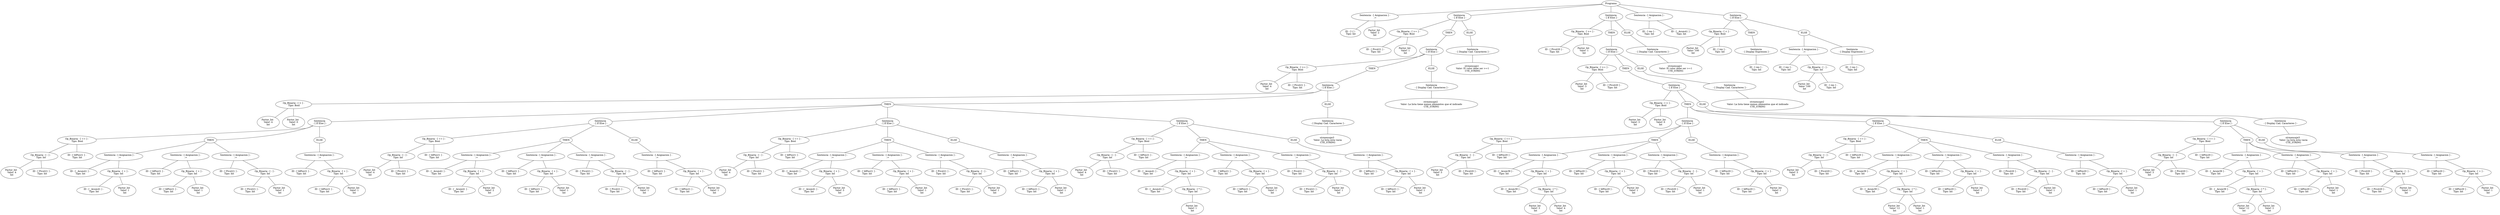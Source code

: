 graph G {nodo_programa[label="Programa"]
nodo_162311152[label="Sentencia - [ Asignacion ] -
 :="]
nodo_programa--nodo_162311152
nodo_1523591153[label=" ID - [ t ] - 
 Tipo: Int"]
nodo_162311152--nodo_1523591153
nodo_276205867[label="Factor_Int  
 Valor: 2 
Int"]
nodo_162311152--nodo_276205867
nodo_650017507[label="Sentencia
 - [ If Else ] -"]
nodo_programa--nodo_650017507
nodo_2015918994[label=" Op_Binaria - [ >= ] - 
 Tipo: Bool"]
nodo_650017507--nodo_2015918994
nodo_600804984[label=" ID - [ Pivot21 ] - 
 Tipo: Int"]
nodo_2015918994--nodo_600804984
nodo_2029767263[label="Factor_Int  
 Valor: 1 
Int"]
nodo_2015918994--nodo_2029767263
nodo_6500175071[label="THEN"]
nodo_650017507--nodo_6500175071
nodo_759684801[label="Sentencia
 - [ If Else ] -"]
nodo_6500175071--nodo_759684801
nodo_378061840[label=" Op_Binaria - [ >= ] - 
 Tipo: Bool"]
nodo_759684801--nodo_378061840
nodo_1231762679[label="Factor_Int  
 Valor: 4 
Int"]
nodo_378061840--nodo_1231762679
nodo_1877255863[label=" ID - [ Pivot21 ] - 
 Tipo: Int"]
nodo_378061840--nodo_1877255863
nodo_7596848011[label="THEN"]
nodo_759684801--nodo_7596848011
nodo_2085014620[label="Sentencia
 - [ If Else ] -"]
nodo_7596848011--nodo_2085014620
nodo_750661504[label=" Op_Binaria - [ > ] - 
 Tipo: Bool"]
nodo_2085014620--nodo_750661504
nodo_1013082732[label="Factor_Int  
 Valor: 4 
Int"]
nodo_750661504--nodo_1013082732
nodo_1996071497[label="Factor_Int  
 Valor: 0 
Int"]
nodo_750661504--nodo_1996071497
nodo_20850146201[label="THEN"]
nodo_2085014620--nodo_20850146201
nodo_1016571110[label="Sentencia
 - [ If Else ] -"]
nodo_20850146201--nodo_1016571110
nodo_1636323035[label=" Op_Binaria - [ == ] - 
 Tipo: Bool"]
nodo_1016571110--nodo_1636323035
nodo_1318480268[label=" Op_Binaria - [ - ] - 
 Tipo: Int"]
nodo_1636323035--nodo_1318480268
nodo_1975939581[label="Factor_Int  
 Valor: 4 
Int"]
nodo_1318480268--nodo_1975939581
nodo_1962367799[label=" ID - [ Pivot21 ] - 
 Tipo: Int"]
nodo_1318480268--nodo_1962367799
nodo_1470770660[label=" ID - [ IdPos21 ] - 
 Tipo: Int"]
nodo_1636323035--nodo_1470770660
nodo_10165711101[label="THEN"]
nodo_1016571110--nodo_10165711101
nodo_705557652[label="Sentencia - [ Asignacion ] -
 :="]
nodo_10165711101--nodo_705557652
nodo_1812079025[label=" ID - [ _Acum41 ] - 
 Tipo: Int"]
nodo_705557652--nodo_1812079025
nodo_576905701[label=" Op_Binaria - [ + ] - 
 Tipo: Int"]
nodo_705557652--nodo_576905701
nodo_614542656[label=" ID - [ _Acum41 ] - 
 Tipo: Int"]
nodo_576905701--nodo_614542656
nodo_1271612207[label="Factor_Int  
 Valor: 1 
Int"]
nodo_576905701--nodo_1271612207
nodo_1632490516[label="Sentencia - [ Asignacion ] -
 :="]
nodo_10165711101--nodo_1632490516
nodo_473923109[label=" ID - [ IdPos21 ] - 
 Tipo: Int"]
nodo_1632490516--nodo_473923109
nodo_694671758[label=" Op_Binaria - [ + ] - 
 Tipo: Int"]
nodo_1632490516--nodo_694671758
nodo_75578063[label=" ID - [ IdPos21 ] - 
 Tipo: Int"]
nodo_694671758--nodo_75578063
nodo_191079231[label="Factor_Int  
 Valor: 1 
Int"]
nodo_694671758--nodo_191079231
nodo_1816803872[label="Sentencia - [ Asignacion ] -
 :="]
nodo_10165711101--nodo_1816803872
nodo_2079729038[label=" ID - [ Pivot21 ] - 
 Tipo: Int"]
nodo_1816803872--nodo_2079729038
nodo_1990995837[label=" Op_Binaria - [ - ] - 
 Tipo: Int"]
nodo_1816803872--nodo_1990995837
nodo_1623199948[label=" ID - [ Pivot21 ] - 
 Tipo: Int"]
nodo_1990995837--nodo_1623199948
nodo_1575398862[label="Factor_Int  
 Valor: 1 
Int"]
nodo_1990995837--nodo_1575398862
nodo_10165711102[label="ELSE"]
nodo_1016571110--nodo_10165711102
nodo_393619881[label="Sentencia - [ Asignacion ] -
 :="]
nodo_10165711102--nodo_393619881
nodo_3554301[label=" ID - [ IdPos21 ] - 
 Tipo: Int"]
nodo_393619881--nodo_3554301
nodo_1620057415[label=" Op_Binaria - [ + ] - 
 Tipo: Int"]
nodo_393619881--nodo_1620057415
nodo_141575238[label=" ID - [ IdPos21 ] - 
 Tipo: Int"]
nodo_1620057415--nodo_141575238
nodo_787292032[label="Factor_Int  
 Valor: 1 
Int"]
nodo_1620057415--nodo_787292032
nodo_523579507[label="Sentencia
 - [ If Else ] -"]
nodo_20850146201--nodo_523579507
nodo_2142207223[label=" Op_Binaria - [ == ] - 
 Tipo: Bool"]
nodo_523579507--nodo_2142207223
nodo_1970754864[label=" Op_Binaria - [ - ] - 
 Tipo: Int"]
nodo_2142207223--nodo_1970754864
nodo_866141441[label="Factor_Int  
 Valor: 4 
Int"]
nodo_1970754864--nodo_866141441
nodo_86007214[label=" ID - [ Pivot21 ] - 
 Tipo: Int"]
nodo_1970754864--nodo_86007214
nodo_23908665[label=" ID - [ IdPos21 ] - 
 Tipo: Int"]
nodo_2142207223--nodo_23908665
nodo_5235795071[label="THEN"]
nodo_523579507--nodo_5235795071
nodo_1325259505[label="Sentencia - [ Asignacion ] -
 :="]
nodo_5235795071--nodo_1325259505
nodo_2135168610[label=" ID - [ _Acum41 ] - 
 Tipo: Int"]
nodo_1325259505--nodo_2135168610
nodo_2022635785[label=" Op_Binaria - [ + ] - 
 Tipo: Int"]
nodo_1325259505--nodo_2022635785
nodo_520882744[label=" ID - [ _Acum41 ] - 
 Tipo: Int"]
nodo_2022635785--nodo_520882744
nodo_1835858886[label="Factor_Int  
 Valor: 2 
Int"]
nodo_2022635785--nodo_1835858886
nodo_1065775482[label="Sentencia - [ Asignacion ] -
 :="]
nodo_5235795071--nodo_1065775482
nodo_1613666286[label=" ID - [ IdPos21 ] - 
 Tipo: Int"]
nodo_1065775482--nodo_1613666286
nodo_1869053011[label=" Op_Binaria - [ + ] - 
 Tipo: Int"]
nodo_1065775482--nodo_1869053011
nodo_273020493[label=" ID - [ IdPos21 ] - 
 Tipo: Int"]
nodo_1869053011--nodo_273020493
nodo_482625694[label="Factor_Int  
 Valor: 1 
Int"]
nodo_1869053011--nodo_482625694
nodo_146881807[label="Sentencia - [ Asignacion ] -
 :="]
nodo_5235795071--nodo_146881807
nodo_1552960928[label=" ID - [ Pivot21 ] - 
 Tipo: Int"]
nodo_146881807--nodo_1552960928
nodo_1675112417[label=" Op_Binaria - [ - ] - 
 Tipo: Int"]
nodo_146881807--nodo_1675112417
nodo_1566968764[label=" ID - [ Pivot21 ] - 
 Tipo: Int"]
nodo_1675112417--nodo_1566968764
nodo_1557036122[label="Factor_Int  
 Valor: 1 
Int"]
nodo_1675112417--nodo_1557036122
nodo_5235795072[label="ELSE"]
nodo_523579507--nodo_5235795072
nodo_49137454[label="Sentencia - [ Asignacion ] -
 :="]
nodo_5235795072--nodo_49137454
nodo_543709109[label=" ID - [ IdPos21 ] - 
 Tipo: Int"]
nodo_49137454--nodo_543709109
nodo_1304335343[label=" Op_Binaria - [ + ] - 
 Tipo: Int"]
nodo_49137454--nodo_1304335343
nodo_1656560302[label=" ID - [ IdPos21 ] - 
 Tipo: Int"]
nodo_1304335343--nodo_1656560302
nodo_243627360[label="Factor_Int  
 Valor: 1 
Int"]
nodo_1304335343--nodo_243627360
nodo_1823624954[label="Sentencia
 - [ If Else ] -"]
nodo_20850146201--nodo_1823624954
nodo_1428851048[label=" Op_Binaria - [ == ] - 
 Tipo: Bool"]
nodo_1823624954--nodo_1428851048
nodo_1606979849[label=" Op_Binaria - [ - ] - 
 Tipo: Int"]
nodo_1428851048--nodo_1606979849
nodo_2051260901[label="Factor_Int  
 Valor: 4 
Int"]
nodo_1606979849--nodo_2051260901
nodo_75007433[label=" ID - [ Pivot21 ] - 
 Tipo: Int"]
nodo_1606979849--nodo_75007433
nodo_93859303[label=" ID - [ IdPos21 ] - 
 Tipo: Int"]
nodo_1428851048--nodo_93859303
nodo_18236249541[label="THEN"]
nodo_1823624954--nodo_18236249541
nodo_516138116[label="Sentencia - [ Asignacion ] -
 :="]
nodo_18236249541--nodo_516138116
nodo_2053837392[label=" ID - [ _Acum41 ] - 
 Tipo: Int"]
nodo_516138116--nodo_2053837392
nodo_989693465[label=" Op_Binaria - [ + ] - 
 Tipo: Int"]
nodo_516138116--nodo_989693465
nodo_2119070644[label=" ID - [ _Acum41 ] - 
 Tipo: Int"]
nodo_989693465--nodo_2119070644
nodo_1236779145[label="Factor_Int  
 Valor: 3 
Int"]
nodo_989693465--nodo_1236779145
nodo_2099908477[label="Sentencia - [ Asignacion ] -
 :="]
nodo_18236249541--nodo_2099908477
nodo_1609657114[label=" ID - [ IdPos21 ] - 
 Tipo: Int"]
nodo_2099908477--nodo_1609657114
nodo_158000051[label=" Op_Binaria - [ + ] - 
 Tipo: Int"]
nodo_2099908477--nodo_158000051
nodo_70574841[label=" ID - [ IdPos21 ] - 
 Tipo: Int"]
nodo_158000051--nodo_70574841
nodo_692602085[label="Factor_Int  
 Valor: 1 
Int"]
nodo_158000051--nodo_692602085
nodo_2100642669[label="Sentencia - [ Asignacion ] -
 :="]
nodo_18236249541--nodo_2100642669
nodo_589053955[label=" ID - [ Pivot21 ] - 
 Tipo: Int"]
nodo_2100642669--nodo_589053955
nodo_1854899[label=" Op_Binaria - [ - ] - 
 Tipo: Int"]
nodo_2100642669--nodo_1854899
nodo_1805143609[label=" ID - [ Pivot21 ] - 
 Tipo: Int"]
nodo_1854899--nodo_1805143609
nodo_1013011980[label="Factor_Int  
 Valor: 1 
Int"]
nodo_1854899--nodo_1013011980
nodo_18236249542[label="ELSE"]
nodo_1823624954--nodo_18236249542
nodo_2109478363[label="Sentencia - [ Asignacion ] -
 :="]
nodo_18236249542--nodo_2109478363
nodo_523218442[label=" ID - [ IdPos21 ] - 
 Tipo: Int"]
nodo_2109478363--nodo_523218442
nodo_921682512[label=" Op_Binaria - [ + ] - 
 Tipo: Int"]
nodo_2109478363--nodo_921682512
nodo_533431[label=" ID - [ IdPos21 ] - 
 Tipo: Int"]
nodo_921682512--nodo_533431
nodo_487062688[label="Factor_Int  
 Valor: 1 
Int"]
nodo_921682512--nodo_487062688
nodo_2134531828[label="Sentencia
 - [ If Else ] -"]
nodo_20850146201--nodo_2134531828
nodo_932179457[label=" Op_Binaria - [ == ] - 
 Tipo: Bool"]
nodo_2134531828--nodo_932179457
nodo_1994090204[label=" Op_Binaria - [ - ] - 
 Tipo: Int"]
nodo_932179457--nodo_1994090204
nodo_1411085915[label="Factor_Int  
 Valor: 4 
Int"]
nodo_1994090204--nodo_1411085915
nodo_2038124498[label=" ID - [ Pivot21 ] - 
 Tipo: Int"]
nodo_1994090204--nodo_2038124498
nodo_835471642[label=" ID - [ IdPos21 ] - 
 Tipo: Int"]
nodo_932179457--nodo_835471642
nodo_21345318281[label="THEN"]
nodo_2134531828--nodo_21345318281
nodo_478950521[label="Sentencia - [ Asignacion ] -
 :="]
nodo_21345318281--nodo_478950521
nodo_329920541[label=" ID - [ _Acum41 ] - 
 Tipo: Int"]
nodo_478950521--nodo_329920541
nodo_814544997[label=" Op_Binaria - [ + ] - 
 Tipo: Int"]
nodo_478950521--nodo_814544997
nodo_1675359223[label=" ID - [ _Acum41 ] - 
 Tipo: Int"]
nodo_814544997--nodo_1675359223
nodo_1887293392[label=" Op_Binaria - [ * ] - 
 Tipo: Int"]
nodo_814544997--nodo_1887293392
nodo_623382884[label="Factor_Int  
 Valor: 1 
Int"]
nodo_1887293392--nodo_623382884
nodo_512306185[label="Sentencia
 - [ If Else ] -"]
nodo_programa--nodo_512306185
nodo_1549917469[label=" Op_Binaria - [ >= ] - 
 Tipo: Bool"]
nodo_512306185--nodo_1549917469
nodo_200890660[label=" ID - [ Pivot20 ] - 
 Tipo: Int"]
nodo_1549917469--nodo_200890660
nodo_922834919[label="Factor_Int  
 Valor: 1 
Int"]
nodo_1549917469--nodo_922834919
nodo_5123061851[label="THEN"]
nodo_512306185--nodo_5123061851
nodo_1623182442[label="Sentencia
 - [ If Else ] -"]
nodo_5123061851--nodo_1623182442
nodo_853830741[label=" Op_Binaria - [ >= ] - 
 Tipo: Bool"]
nodo_1623182442--nodo_853830741
nodo_1930765140[label="Factor_Int  
 Valor: 3 
Int"]
nodo_853830741--nodo_1930765140
nodo_1310125246[label=" ID - [ Pivot20 ] - 
 Tipo: Int"]
nodo_853830741--nodo_1310125246
nodo_16231824421[label="THEN"]
nodo_1623182442--nodo_16231824421
nodo_1356113290[label="Sentencia
 - [ If Else ] -"]
nodo_16231824421--nodo_1356113290
nodo_1094970625[label=" Op_Binaria - [ > ] - 
 Tipo: Bool"]
nodo_1356113290--nodo_1094970625
nodo_454453758[label="Factor_Int  
 Valor: 3 
Int"]
nodo_1094970625--nodo_454453758
nodo_1654392126[label="Factor_Int  
 Valor: 0 
Int"]
nodo_1094970625--nodo_1654392126
nodo_13561132901[label="THEN"]
nodo_1356113290--nodo_13561132901
nodo_395383826[label="Sentencia
 - [ If Else ] -"]
nodo_13561132901--nodo_395383826
nodo_1239734276[label=" Op_Binaria - [ == ] - 
 Tipo: Bool"]
nodo_395383826--nodo_1239734276
nodo_1628770655[label=" Op_Binaria - [ - ] - 
 Tipo: Int"]
nodo_1239734276--nodo_1628770655
nodo_1671581110[label="Factor_Int  
 Valor: 3 
Int"]
nodo_1628770655--nodo_1671581110
nodo_2081219668[label=" ID - [ Pivot20 ] - 
 Tipo: Int"]
nodo_1628770655--nodo_2081219668
nodo_323434281[label=" ID - [ IdPos20 ] - 
 Tipo: Int"]
nodo_1239734276--nodo_323434281
nodo_3953838261[label="THEN"]
nodo_395383826--nodo_3953838261
nodo_1519469559[label="Sentencia - [ Asignacion ] -
 :="]
nodo_3953838261--nodo_1519469559
nodo_732920558[label=" ID - [ _Acum39 ] - 
 Tipo: Int"]
nodo_1519469559--nodo_732920558
nodo_815400331[label=" Op_Binaria - [ + ] - 
 Tipo: Int"]
nodo_1519469559--nodo_815400331
nodo_441357006[label=" ID - [ _Acum39 ] - 
 Tipo: Int"]
nodo_815400331--nodo_441357006
nodo_1234681742[label=" Op_Binaria - [ * ] - 
 Tipo: Int"]
nodo_815400331--nodo_1234681742
nodo_879492309[label="Factor_Int  
 Valor: 3 
Int"]
nodo_1234681742--nodo_879492309
nodo_1054053205[label="Factor_Int  
 Valor: 4 
Int"]
nodo_1234681742--nodo_1054053205
nodo_1242625163[label="Sentencia - [ Asignacion ] -
 :="]
nodo_3953838261--nodo_1242625163
nodo_448302893[label=" ID - [ IdPos20 ] - 
 Tipo: Int"]
nodo_1242625163--nodo_448302893
nodo_2054059948[label=" Op_Binaria - [ + ] - 
 Tipo: Int"]
nodo_1242625163--nodo_2054059948
nodo_341332685[label=" ID - [ IdPos20 ] - 
 Tipo: Int"]
nodo_2054059948--nodo_341332685
nodo_1495353441[label="Factor_Int  
 Valor: 1 
Int"]
nodo_2054059948--nodo_1495353441
nodo_129922447[label="Sentencia - [ Asignacion ] -
 :="]
nodo_3953838261--nodo_129922447
nodo_249864643[label=" ID - [ Pivot20 ] - 
 Tipo: Int"]
nodo_129922447--nodo_249864643
nodo_1492931816[label=" Op_Binaria - [ - ] - 
 Tipo: Int"]
nodo_129922447--nodo_1492931816
nodo_189623766[label=" ID - [ Pivot20 ] - 
 Tipo: Int"]
nodo_1492931816--nodo_189623766
nodo_2133553981[label="Factor_Int  
 Valor: 1 
Int"]
nodo_1492931816--nodo_2133553981
nodo_3953838262[label="ELSE"]
nodo_395383826--nodo_3953838262
nodo_1424633762[label="Sentencia - [ Asignacion ] -
 :="]
nodo_3953838262--nodo_1424633762
nodo_1854630595[label=" ID - [ IdPos20 ] - 
 Tipo: Int"]
nodo_1424633762--nodo_1854630595
nodo_248027417[label=" Op_Binaria - [ + ] - 
 Tipo: Int"]
nodo_1424633762--nodo_248027417
nodo_710848870[label=" ID - [ IdPos20 ] - 
 Tipo: Int"]
nodo_248027417--nodo_710848870
nodo_801905840[label="Factor_Int  
 Valor: 1 
Int"]
nodo_248027417--nodo_801905840
nodo_438613752[label="Sentencia
 - [ If Else ] -"]
nodo_13561132901--nodo_438613752
nodo_1349444852[label=" Op_Binaria - [ == ] - 
 Tipo: Bool"]
nodo_438613752--nodo_1349444852
nodo_258259486[label=" Op_Binaria - [ - ] - 
 Tipo: Int"]
nodo_1349444852--nodo_258259486
nodo_1073880798[label="Factor_Int  
 Valor: 3 
Int"]
nodo_258259486--nodo_1073880798
nodo_2142167888[label=" ID - [ Pivot20 ] - 
 Tipo: Int"]
nodo_258259486--nodo_2142167888
nodo_1489039637[label=" ID - [ IdPos20 ] - 
 Tipo: Int"]
nodo_1349444852--nodo_1489039637
nodo_4386137521[label="THEN"]
nodo_438613752--nodo_4386137521
nodo_1927156825[label="Sentencia - [ Asignacion ] -
 :="]
nodo_4386137521--nodo_1927156825
nodo_586809394[label=" ID - [ _Acum39 ] - 
 Tipo: Int"]
nodo_1927156825--nodo_586809394
nodo_717669214[label=" Op_Binaria - [ + ] - 
 Tipo: Int"]
nodo_1927156825--nodo_717669214
nodo_1968297802[label=" ID - [ _Acum39 ] - 
 Tipo: Int"]
nodo_717669214--nodo_1968297802
nodo_1700565610[label=" Op_Binaria - [ * ] - 
 Tipo: Int"]
nodo_717669214--nodo_1700565610
nodo_743515369[label="Factor_Int  
 Valor: 12 
Int"]
nodo_1700565610--nodo_743515369
nodo_1194850530[label="Factor_Int  
 Valor: 1 
Int"]
nodo_1700565610--nodo_1194850530
nodo_2007984485[label="Sentencia - [ Asignacion ] -
 :="]
nodo_4386137521--nodo_2007984485
nodo_86379570[label=" ID - [ IdPos20 ] - 
 Tipo: Int"]
nodo_2007984485--nodo_86379570
nodo_434562043[label=" Op_Binaria - [ + ] - 
 Tipo: Int"]
nodo_2007984485--nodo_434562043
nodo_1651936266[label=" ID - [ IdPos20 ] - 
 Tipo: Int"]
nodo_434562043--nodo_1651936266
nodo_1855858016[label="Factor_Int  
 Valor: 1 
Int"]
nodo_434562043--nodo_1855858016
nodo_1542255389[label="Sentencia - [ Asignacion ] -
 :="]
nodo_4386137521--nodo_1542255389
nodo_1966815904[label=" ID - [ Pivot20 ] - 
 Tipo: Int"]
nodo_1542255389--nodo_1966815904
nodo_603717329[label=" Op_Binaria - [ - ] - 
 Tipo: Int"]
nodo_1542255389--nodo_603717329
nodo_1020361451[label=" ID - [ Pivot20 ] - 
 Tipo: Int"]
nodo_603717329--nodo_1020361451
nodo_10031735[label="Factor_Int  
 Valor: 1 
Int"]
nodo_603717329--nodo_10031735
nodo_4386137522[label="ELSE"]
nodo_438613752--nodo_4386137522
nodo_752600830[label="Sentencia - [ Asignacion ] -
 :="]
nodo_4386137522--nodo_752600830
nodo_1353361602[label=" ID - [ IdPos20 ] - 
 Tipo: Int"]
nodo_752600830--nodo_1353361602
nodo_1729861150[label=" Op_Binaria - [ + ] - 
 Tipo: Int"]
nodo_752600830--nodo_1729861150
nodo_802765344[label=" ID - [ IdPos20 ] - 
 Tipo: Int"]
nodo_1729861150--nodo_802765344
nodo_1564996883[label="Factor_Int  
 Valor: 1 
Int"]
nodo_1729861150--nodo_1564996883
nodo_1479457473[label="Sentencia
 - [ If Else ] -"]
nodo_13561132901--nodo_1479457473
nodo_1665039548[label=" Op_Binaria - [ == ] - 
 Tipo: Bool"]
nodo_1479457473--nodo_1665039548
nodo_89150145[label=" Op_Binaria - [ - ] - 
 Tipo: Int"]
nodo_1665039548--nodo_89150145
nodo_1734197269[label="Factor_Int  
 Valor: 3 
Int"]
nodo_89150145--nodo_1734197269
nodo_1250461325[label=" ID - [ Pivot20 ] - 
 Tipo: Int"]
nodo_89150145--nodo_1250461325
nodo_1514391804[label=" ID - [ IdPos20 ] - 
 Tipo: Int"]
nodo_1665039548--nodo_1514391804
nodo_14794574731[label="THEN"]
nodo_1479457473--nodo_14794574731
nodo_1568825135[label="Sentencia - [ Asignacion ] -
 :="]
nodo_14794574731--nodo_1568825135
nodo_1414947298[label=" ID - [ _Acum39 ] - 
 Tipo: Int"]
nodo_1568825135--nodo_1414947298
nodo_1524902155[label=" Op_Binaria - [ + ] - 
 Tipo: Int"]
nodo_1568825135--nodo_1524902155
nodo_514072195[label=" ID - [ _Acum39 ] - 
 Tipo: Int"]
nodo_1524902155--nodo_514072195
nodo_1285045429[label=" Op_Binaria - [ * ] - 
 Tipo: Int"]
nodo_1524902155--nodo_1285045429
nodo_298003072[label="Factor_Int  
 Valor: 12 
Int"]
nodo_1285045429--nodo_298003072
nodo_873476669[label="Factor_Int  
 Valor: 2 
Int"]
nodo_1285045429--nodo_873476669
nodo_1368412511[label="Sentencia - [ Asignacion ] -
 :="]
nodo_14794574731--nodo_1368412511
nodo_917398526[label=" ID - [ IdPos20 ] - 
 Tipo: Int"]
nodo_1368412511--nodo_917398526
nodo_1308207185[label=" Op_Binaria - [ + ] - 
 Tipo: Int"]
nodo_1368412511--nodo_1308207185
nodo_1930950507[label=" ID - [ IdPos20 ] - 
 Tipo: Int"]
nodo_1308207185--nodo_1930950507
nodo_543054591[label="Factor_Int  
 Valor: 1 
Int"]
nodo_1308207185--nodo_543054591
nodo_1697279129[label="Sentencia - [ Asignacion ] -
 :="]
nodo_14794574731--nodo_1697279129
nodo_1695677261[label=" ID - [ Pivot20 ] - 
 Tipo: Int"]
nodo_1697279129--nodo_1695677261
nodo_703718443[label=" Op_Binaria - [ - ] - 
 Tipo: Int"]
nodo_1697279129--nodo_703718443
nodo_2066405960[label=" ID - [ Pivot20 ] - 
 Tipo: Int"]
nodo_703718443--nodo_2066405960
nodo_1297231632[label="Factor_Int  
 Valor: 1 
Int"]
nodo_703718443--nodo_1297231632
nodo_14794574732[label="ELSE"]
nodo_1479457473--nodo_14794574732
nodo_670264932[label="Sentencia - [ Asignacion ] -
 :="]
nodo_14794574732--nodo_670264932
nodo_17110541[label=" ID - [ IdPos20 ] - 
 Tipo: Int"]
nodo_670264932--nodo_17110541
nodo_743466239[label=" Op_Binaria - [ + ] - 
 Tipo: Int"]
nodo_670264932--nodo_743466239
nodo_1881597130[label=" ID - [ IdPos20 ] - 
 Tipo: Int"]
nodo_743466239--nodo_1881597130
nodo_1285170404[label="Factor_Int  
 Valor: 1 
Int"]
nodo_743466239--nodo_1285170404
nodo_13561132902[label="ELSE"]
nodo_1356113290--nodo_13561132902
nodo_1703339524[label="Sentencia
 - [ Display Cad. Caracteres ] -"]
nodo_13561132902--nodo_1703339524
nodo_1247678935[label="strmensaje3  
 Valor: La lista esta vacia 
CTE_STRING"]
nodo_1703339524--nodo_1247678935
nodo_16231824422[label="ELSE"]
nodo_1623182442--nodo_16231824422
nodo_219786466[label="Sentencia
 - [ Display Cad. Caracteres ] -"]
nodo_16231824422--nodo_219786466
nodo_272176289[label="strmensaje2  
 Valor: La lista tiene menos elementos que el indicado 
CTE_STRING"]
nodo_219786466--nodo_272176289
nodo_5123061852[label="ELSE"]
nodo_512306185--nodo_5123061852
nodo_1113421412[label="Sentencia
 - [ Display Cad. Caracteres ] -"]
nodo_5123061852--nodo_1113421412
nodo_2016872273[label="strmensaje1  
 Valor: El valor debe ser >=1 
CTE_STRING"]
nodo_1113421412--nodo_2016872273
nodo_948558345[label="Sentencia - [ Asignacion ] -
 :="]
nodo_21345318281--nodo_948558345
nodo_1615682981[label=" ID - [ IdPos21 ] - 
 Tipo: Int"]
nodo_948558345--nodo_1615682981
nodo_1225451934[label=" Op_Binaria - [ + ] - 
 Tipo: Int"]
nodo_948558345--nodo_1225451934
nodo_155677281[label=" ID - [ IdPos21 ] - 
 Tipo: Int"]
nodo_1225451934--nodo_155677281
nodo_2137565394[label="Factor_Int  
 Valor: 1 
Int"]
nodo_1225451934--nodo_2137565394
nodo_1975673583[label="Sentencia - [ Asignacion ] -
 :="]
nodo_21345318281--nodo_1975673583
nodo_1796875216[label=" ID - [ Pivot21 ] - 
 Tipo: Int"]
nodo_1975673583--nodo_1796875216
nodo_1501331624[label=" Op_Binaria - [ - ] - 
 Tipo: Int"]
nodo_1975673583--nodo_1501331624
nodo_1676184941[label=" ID - [ Pivot21 ] - 
 Tipo: Int"]
nodo_1501331624--nodo_1676184941
nodo_98258661[label="Factor_Int  
 Valor: 1 
Int"]
nodo_1501331624--nodo_98258661
nodo_21345318282[label="ELSE"]
nodo_2134531828--nodo_21345318282
nodo_1063647533[label="Sentencia - [ Asignacion ] -
 :="]
nodo_21345318282--nodo_1063647533
nodo_35735465[label=" ID - [ IdPos21 ] - 
 Tipo: Int"]
nodo_1063647533--nodo_35735465
nodo_629481829[label=" Op_Binaria - [ + ] - 
 Tipo: Int"]
nodo_1063647533--nodo_629481829
nodo_2054614870[label=" ID - [ IdPos21 ] - 
 Tipo: Int"]
nodo_629481829--nodo_2054614870
nodo_1791679908[label="Factor_Int  
 Valor: 1 
Int"]
nodo_629481829--nodo_1791679908
nodo_20850146202[label="ELSE"]
nodo_2085014620--nodo_20850146202
nodo_1658766171[label="Sentencia
 - [ Display Cad. Caracteres ] -"]
nodo_20850146202--nodo_1658766171
nodo_1851541612[label="strmensaje3  
 Valor: La lista esta vacia 
CTE_STRING"]
nodo_1658766171--nodo_1851541612
nodo_7596848012[label="ELSE"]
nodo_759684801--nodo_7596848012
nodo_597497518[label="Sentencia
 - [ Display Cad. Caracteres ] -"]
nodo_7596848012--nodo_597497518
nodo_528930948[label="strmensaje2  
 Valor: La lista tiene menos elementos que el indicado 
CTE_STRING"]
nodo_597497518--nodo_528930948
nodo_6500175072[label="ELSE"]
nodo_650017507--nodo_6500175072
nodo_198579252[label="Sentencia
 - [ Display Cad. Caracteres ] -"]
nodo_6500175072--nodo_198579252
nodo_121971210[label="strmensaje1  
 Valor: El valor debe ser >=1 
CTE_STRING"]
nodo_198579252--nodo_121971210
nodo_138882263[label="Sentencia - [ Asignacion ] -
 :="]
nodo_programa--nodo_138882263
nodo_1277590570[label=" ID - [ res ] - 
 Tipo: Int"]
nodo_138882263--nodo_1277590570
nodo_1707990994[label=" ID - [ _Acum41 ] - 
 Tipo: Int"]
nodo_138882263--nodo_1707990994
nodo_1113822571[label="Sentencia
 - [ If Else ] -"]
nodo_programa--nodo_1113822571
nodo_412179281[label=" Op_Binaria - [ < ] - 
 Tipo: Bool"]
nodo_1113822571--nodo_412179281
nodo_375021888[label="Factor_Int  
 Valor: 100 
Int"]
nodo_412179281--nodo_375021888
nodo_33841597[label=" ID - [ res ] - 
 Tipo: Int"]
nodo_412179281--nodo_33841597
nodo_11138225711[label="THEN"]
nodo_1113822571--nodo_11138225711
nodo_1813305617[label="Sentencia
 - [ Display Expresion ] -"]
nodo_11138225711--nodo_1813305617
nodo_696380672[label=" ID - [ res ] - 
 Tipo: Int"]
nodo_1813305617--nodo_696380672
nodo_11138225712[label="ELSE"]
nodo_1113822571--nodo_11138225712
nodo_859592934[label="Sentencia - [ Asignacion ] -
 :="]
nodo_11138225712--nodo_859592934
nodo_1577128171[label=" ID - [ res ] - 
 Tipo: Int"]
nodo_859592934--nodo_1577128171
nodo_2041236115[label=" Op_Binaria - [ - ] - 
 Tipo: Int"]
nodo_859592934--nodo_2041236115
nodo_1304183975[label="Factor_Int  
 Valor: 100 
Int"]
nodo_2041236115--nodo_1304183975
nodo_1600509330[label=" ID - [ res ] - 
 Tipo: Int"]
nodo_2041236115--nodo_1600509330
nodo_1832002572[label="Sentencia
 - [ Display Expresion ] -"]
nodo_11138225712--nodo_1832002572
nodo_470461274[label=" ID - [ res ] - 
 Tipo: Int"]
nodo_1832002572--nodo_470461274
}
